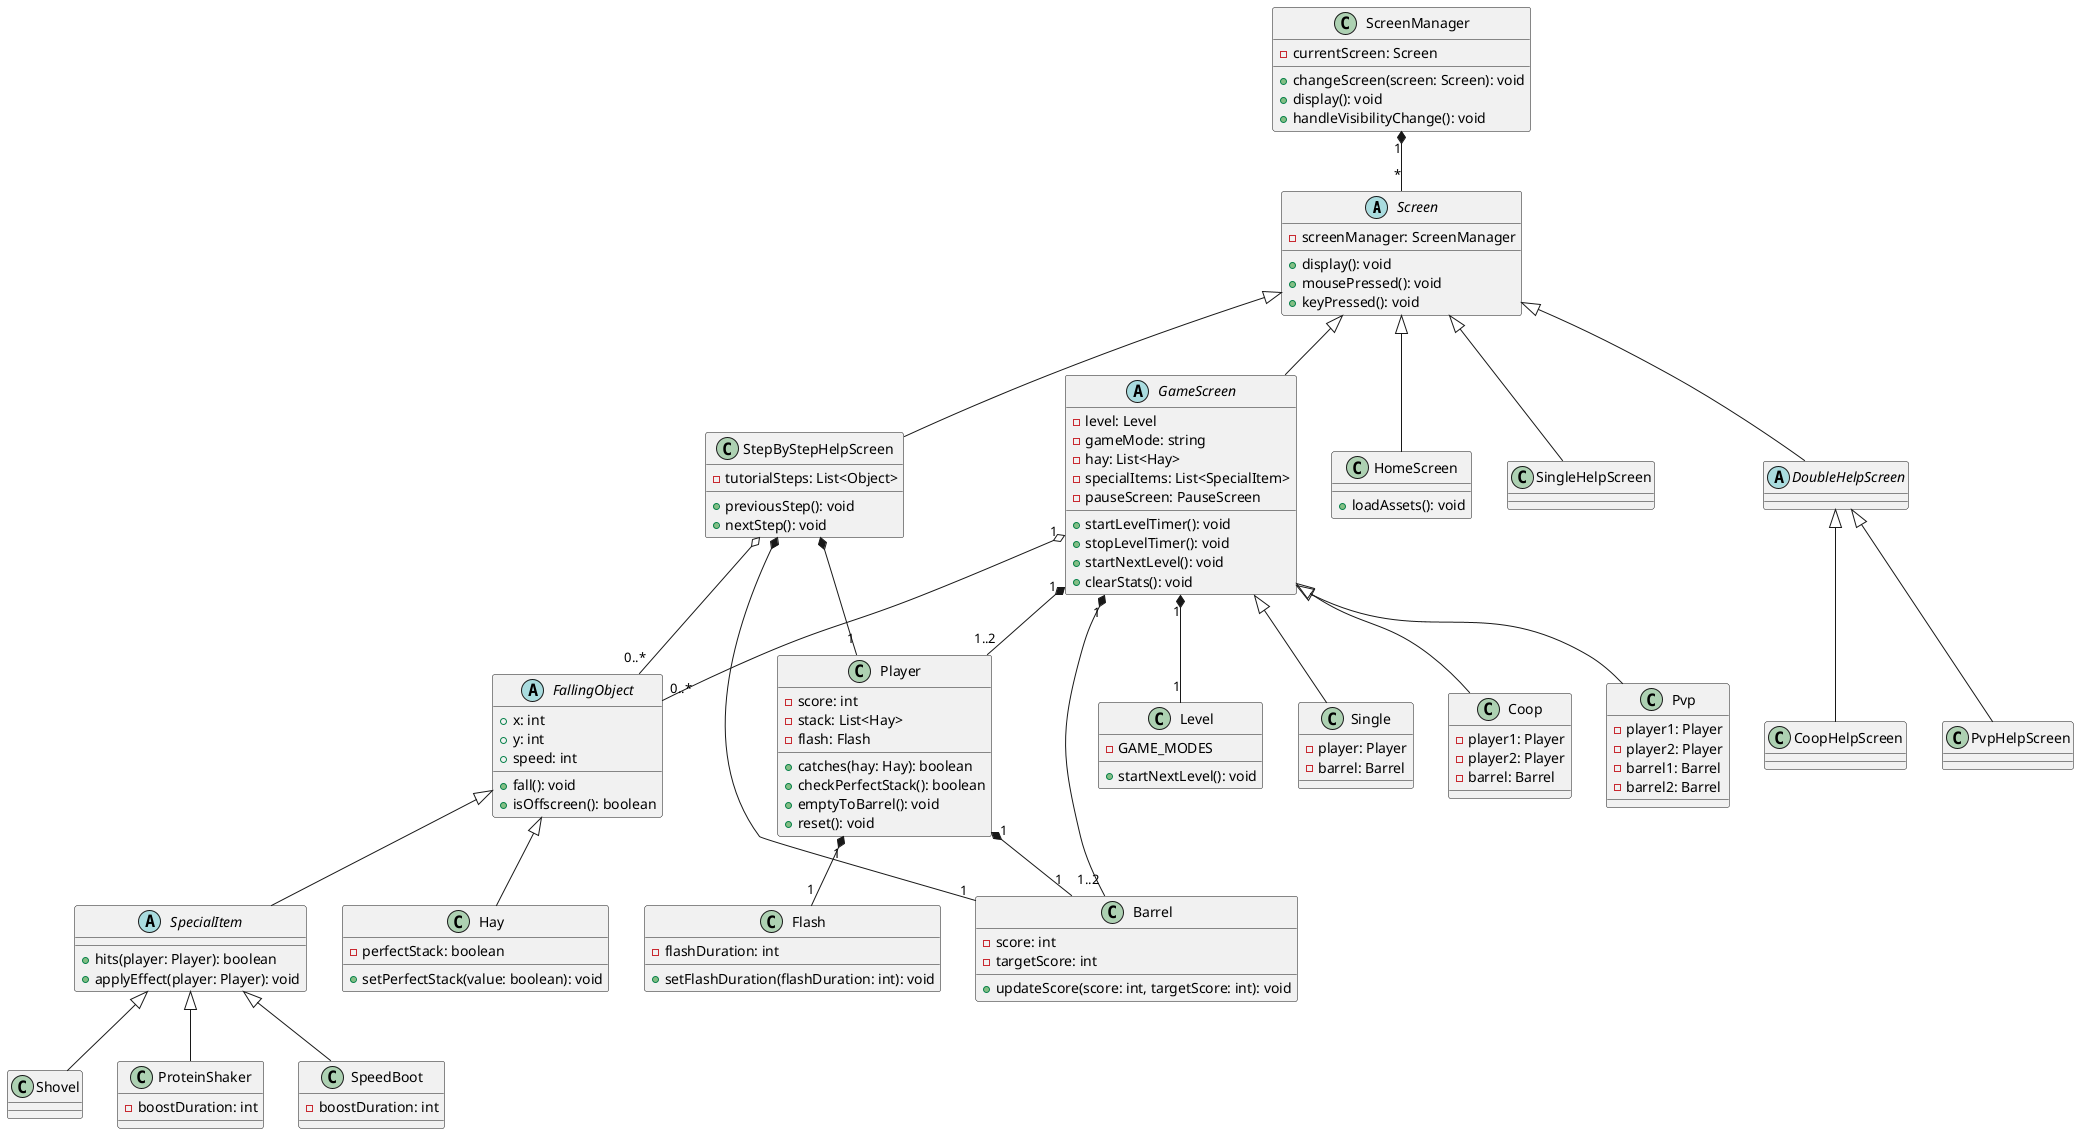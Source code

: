 @startuml class_diagram

' Abstract Classes
abstract class Screen {
    - screenManager: ScreenManager
    + display(): void
    + mousePressed(): void
    + keyPressed(): void
}

abstract class GameScreen extends Screen {
    - level: Level
    - gameMode: string 
    - hay: List<Hay>
    - specialItems: List<SpecialItem>
    - pauseScreen: PauseScreen
    + startLevelTimer(): void
    + stopLevelTimer(): void
    + startNextLevel(): void
    + clearStats(): void
}

abstract class FallingObject {
    + x: int
    + y: int
    + speed: int
    + fall(): void
    + isOffscreen(): boolean
}

abstract class SpecialItem extends FallingObject {
    + hits(player: Player): boolean
    + applyEffect(player: Player): void
}

' Concrete Classes
class ScreenManager {
    - currentScreen: Screen
    + changeScreen(screen: Screen): void
    + display(): void
    + handleVisibilityChange(): void
}

class Level {
    - GAME_MODES
    + startNextLevel(): void
}

class HomeScreen extends Screen {
    + loadAssets(): void
}

class StepByStepHelpScreen extends Screen {
    - tutorialSteps: List<Object>
    + previousStep(): void
    + nextStep(): void
}

class SingleHelpScreen extends Screen {
}

abstract class DoubleHelpScreen extends Screen {
}

class CoopHelpScreen extends DoubleHelpScreen {
}

class PvpHelpScreen extends DoubleHelpScreen {
}

class Single extends GameScreen {
    - player: Player
    - barrel: Barrel
}

class Coop extends GameScreen {
    - player1: Player
    - player2: Player
    - barrel: Barrel
}

class Pvp extends GameScreen {
    - player1: Player
    - player2: Player
    - barrel1: Barrel
    - barrel2: Barrel
}

class Hay extends FallingObject {
    - perfectStack: boolean
    + setPerfectStack(value: boolean): void
}

class Shovel extends SpecialItem {}

class ProteinShaker extends SpecialItem {
    - boostDuration: int
}


class SpeedBoot extends SpecialItem { 
    - boostDuration: int
}

class Player {
    - score: int
    - stack: List<Hay>
    - flash: Flash
    + catches(hay: Hay): boolean
    + checkPerfectStack(): boolean
    + emptyToBarrel(): void
    + reset(): void
}

class Flash {
    - flashDuration: int
    + setFlashDuration(flashDuration: int): void
}

class Barrel {
    - score: int
    - targetScore: int
    + updateScore(score: int, targetScore: int): void
}

' Relationships
ScreenManager "1" *-- "*" Screen
GameScreen "1" *-- "1" Level
GameScreen "1" *-- "1..2" Player
StepByStepHelpScreen *-- "1" Player

GameScreen "1" *-- "1..2" Barrel
StepByStepHelpScreen *-- "1" Barrel
Player "1" *-- "1" Barrel
Player "1" *-- "1" Flash

GameScreen "1" o-- "0..*" FallingObject
StepByStepHelpScreen o-- "0..*" FallingObject
@enduml